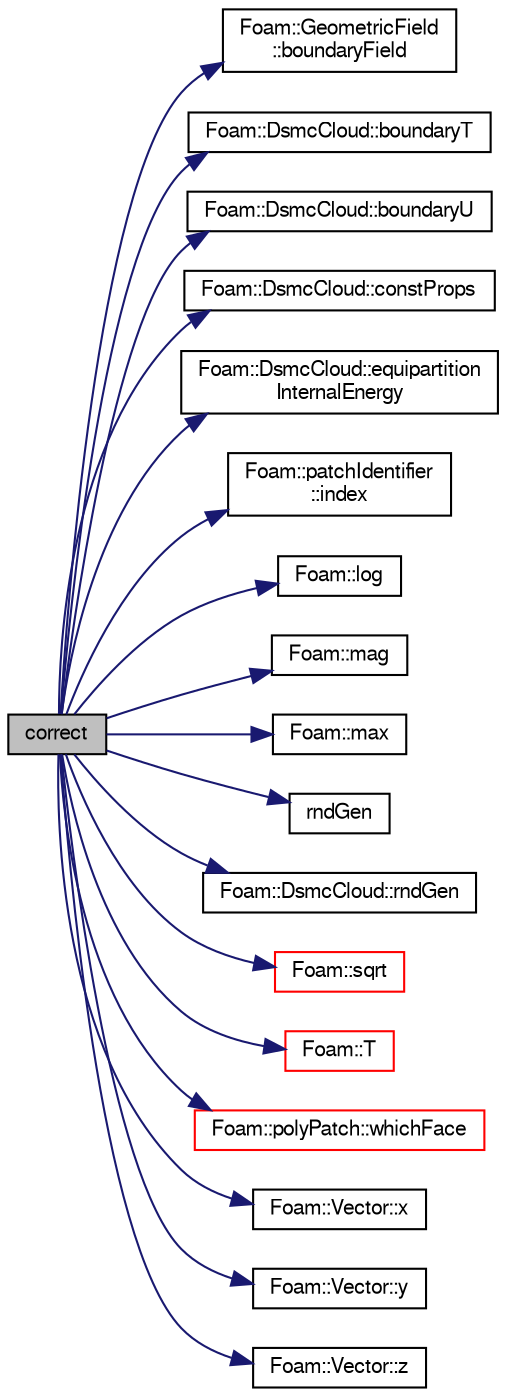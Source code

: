 digraph "correct"
{
  bgcolor="transparent";
  edge [fontname="FreeSans",fontsize="10",labelfontname="FreeSans",labelfontsize="10"];
  node [fontname="FreeSans",fontsize="10",shape=record];
  rankdir="LR";
  Node36 [label="correct",height=0.2,width=0.4,color="black", fillcolor="grey75", style="filled", fontcolor="black"];
  Node36 -> Node37 [color="midnightblue",fontsize="10",style="solid",fontname="FreeSans"];
  Node37 [label="Foam::GeometricField\l::boundaryField",height=0.2,width=0.4,color="black",URL="$a22434.html#a3c6c1a789b48ea0c5e8bff64f9c14f2d",tooltip="Return reference to GeometricBoundaryField. "];
  Node36 -> Node38 [color="midnightblue",fontsize="10",style="solid",fontname="FreeSans"];
  Node38 [label="Foam::DsmcCloud::boundaryT",height=0.2,width=0.4,color="black",URL="$a23686.html#a0abbafca087306d95f1a90709af69aec",tooltip="Return macroscopic temperature. "];
  Node36 -> Node39 [color="midnightblue",fontsize="10",style="solid",fontname="FreeSans"];
  Node39 [label="Foam::DsmcCloud::boundaryU",height=0.2,width=0.4,color="black",URL="$a23686.html#a6ec443fe83a54085ef20a14fa3c214bb",tooltip="Return macroscopic velocity. "];
  Node36 -> Node40 [color="midnightblue",fontsize="10",style="solid",fontname="FreeSans"];
  Node40 [label="Foam::DsmcCloud::constProps",height=0.2,width=0.4,color="black",URL="$a23686.html#a2b3761dd2c3d4969ca743a686175a69b",tooltip="Return all of the constant properties. "];
  Node36 -> Node41 [color="midnightblue",fontsize="10",style="solid",fontname="FreeSans"];
  Node41 [label="Foam::DsmcCloud::equipartition\lInternalEnergy",height=0.2,width=0.4,color="black",URL="$a23686.html#a36a04242625cd6b694de29ffcfc43230",tooltip="Generate a random internal energy, sampled from the. "];
  Node36 -> Node42 [color="midnightblue",fontsize="10",style="solid",fontname="FreeSans"];
  Node42 [label="Foam::patchIdentifier\l::index",height=0.2,width=0.4,color="black",URL="$a27122.html#a4a438520bb14406481732edc13c119c7",tooltip="Return the index of this patch in the boundaryMesh. "];
  Node36 -> Node43 [color="midnightblue",fontsize="10",style="solid",fontname="FreeSans"];
  Node43 [label="Foam::log",height=0.2,width=0.4,color="black",URL="$a21124.html#a6e89590da9859ad497977e08f110d4b5"];
  Node36 -> Node44 [color="midnightblue",fontsize="10",style="solid",fontname="FreeSans"];
  Node44 [label="Foam::mag",height=0.2,width=0.4,color="black",URL="$a21124.html#a929da2a3fdcf3dacbbe0487d3a330dae"];
  Node36 -> Node45 [color="midnightblue",fontsize="10",style="solid",fontname="FreeSans"];
  Node45 [label="Foam::max",height=0.2,width=0.4,color="black",URL="$a21124.html#ac993e906cf2774ae77e666bc24e81733"];
  Node36 -> Node46 [color="midnightblue",fontsize="10",style="solid",fontname="FreeSans"];
  Node46 [label="rndGen",height=0.2,width=0.4,color="black",URL="$a38939.html#ab8597af4c8d0209c2e0c9b1982782bfb"];
  Node36 -> Node47 [color="midnightblue",fontsize="10",style="solid",fontname="FreeSans"];
  Node47 [label="Foam::DsmcCloud::rndGen",height=0.2,width=0.4,color="black",URL="$a23686.html#a15ae97dd2d17573e849ec14c8ff64df3",tooltip="Return refernce to the random object. "];
  Node36 -> Node48 [color="midnightblue",fontsize="10",style="solid",fontname="FreeSans"];
  Node48 [label="Foam::sqrt",height=0.2,width=0.4,color="red",URL="$a21124.html#a8616bd62eebf2342a80222fecb1bda71"];
  Node36 -> Node53 [color="midnightblue",fontsize="10",style="solid",fontname="FreeSans"];
  Node53 [label="Foam::T",height=0.2,width=0.4,color="red",URL="$a21124.html#ae57fda0abb14bb0944947c463c6e09d4"];
  Node36 -> Node54 [color="midnightblue",fontsize="10",style="solid",fontname="FreeSans"];
  Node54 [label="Foam::polyPatch::whichFace",height=0.2,width=0.4,color="red",URL="$a27478.html#a098d4395e909d71f164b847180b88442",tooltip="Return label of face in patch from global face label. "];
  Node36 -> Node63 [color="midnightblue",fontsize="10",style="solid",fontname="FreeSans"];
  Node63 [label="Foam::Vector::x",height=0.2,width=0.4,color="black",URL="$a28442.html#a63327976e5a8359700064a02ae22548e"];
  Node36 -> Node64 [color="midnightblue",fontsize="10",style="solid",fontname="FreeSans"];
  Node64 [label="Foam::Vector::y",height=0.2,width=0.4,color="black",URL="$a28442.html#a1ee865f676fbac703a49c6654dd3ad74"];
  Node36 -> Node65 [color="midnightblue",fontsize="10",style="solid",fontname="FreeSans"];
  Node65 [label="Foam::Vector::z",height=0.2,width=0.4,color="black",URL="$a28442.html#a1c8320b15610de211ec70ef966581423"];
}
